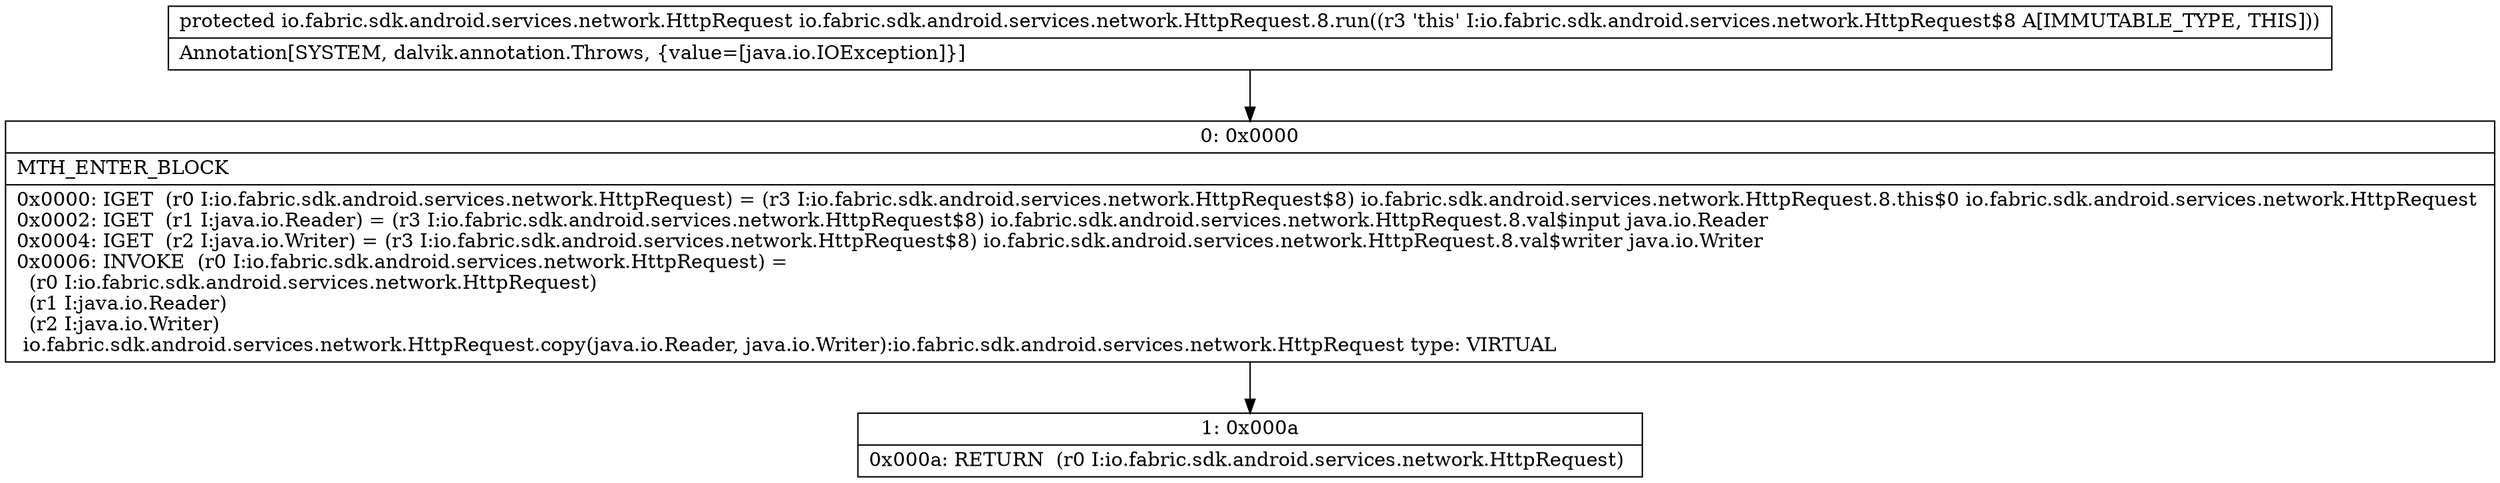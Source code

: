 digraph "CFG forio.fabric.sdk.android.services.network.HttpRequest.8.run()Lio\/fabric\/sdk\/android\/services\/network\/HttpRequest;" {
Node_0 [shape=record,label="{0\:\ 0x0000|MTH_ENTER_BLOCK\l|0x0000: IGET  (r0 I:io.fabric.sdk.android.services.network.HttpRequest) = (r3 I:io.fabric.sdk.android.services.network.HttpRequest$8) io.fabric.sdk.android.services.network.HttpRequest.8.this$0 io.fabric.sdk.android.services.network.HttpRequest \l0x0002: IGET  (r1 I:java.io.Reader) = (r3 I:io.fabric.sdk.android.services.network.HttpRequest$8) io.fabric.sdk.android.services.network.HttpRequest.8.val$input java.io.Reader \l0x0004: IGET  (r2 I:java.io.Writer) = (r3 I:io.fabric.sdk.android.services.network.HttpRequest$8) io.fabric.sdk.android.services.network.HttpRequest.8.val$writer java.io.Writer \l0x0006: INVOKE  (r0 I:io.fabric.sdk.android.services.network.HttpRequest) = \l  (r0 I:io.fabric.sdk.android.services.network.HttpRequest)\l  (r1 I:java.io.Reader)\l  (r2 I:java.io.Writer)\l io.fabric.sdk.android.services.network.HttpRequest.copy(java.io.Reader, java.io.Writer):io.fabric.sdk.android.services.network.HttpRequest type: VIRTUAL \l}"];
Node_1 [shape=record,label="{1\:\ 0x000a|0x000a: RETURN  (r0 I:io.fabric.sdk.android.services.network.HttpRequest) \l}"];
MethodNode[shape=record,label="{protected io.fabric.sdk.android.services.network.HttpRequest io.fabric.sdk.android.services.network.HttpRequest.8.run((r3 'this' I:io.fabric.sdk.android.services.network.HttpRequest$8 A[IMMUTABLE_TYPE, THIS]))  | Annotation[SYSTEM, dalvik.annotation.Throws, \{value=[java.io.IOException]\}]\l}"];
MethodNode -> Node_0;
Node_0 -> Node_1;
}


